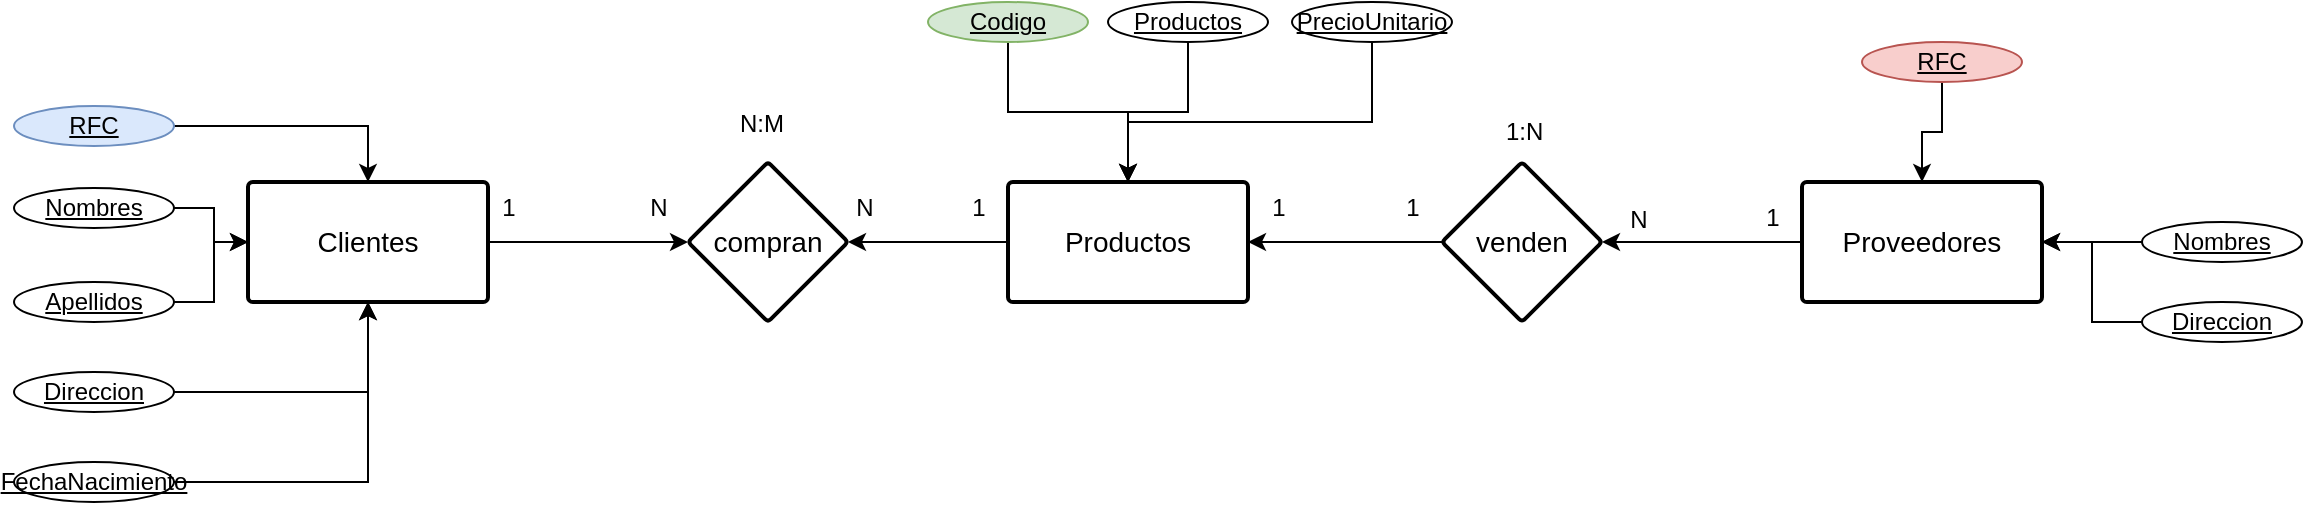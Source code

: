 <mxfile version="21.6.9" type="github">
  <diagram name="Página-1" id="FrBDQu9QCX3IIZR1dz-c">
    <mxGraphModel dx="931" dy="757" grid="1" gridSize="10" guides="1" tooltips="1" connect="1" arrows="1" fold="1" page="1" pageScale="1" pageWidth="827" pageHeight="1169" math="0" shadow="0">
      <root>
        <mxCell id="0" />
        <mxCell id="1" parent="0" />
        <mxCell id="JGm3yhqLxZ4rhfQcIqwh-86" value="" style="edgeStyle=orthogonalEdgeStyle;rounded=0;orthogonalLoop=1;jettySize=auto;html=1;" edge="1" parent="1" source="JGm3yhqLxZ4rhfQcIqwh-39" target="JGm3yhqLxZ4rhfQcIqwh-63">
          <mxGeometry relative="1" as="geometry" />
        </mxCell>
        <mxCell id="JGm3yhqLxZ4rhfQcIqwh-39" value="RFC" style="ellipse;whiteSpace=wrap;html=1;align=center;fontStyle=4;fillColor=#dae8fc;strokeColor=#6c8ebf;" vertex="1" parent="1">
          <mxGeometry x="93" y="142" width="80" height="20" as="geometry" />
        </mxCell>
        <mxCell id="JGm3yhqLxZ4rhfQcIqwh-50" value="" style="edgeStyle=orthogonalEdgeStyle;rounded=0;orthogonalLoop=1;jettySize=auto;html=1;" edge="1" parent="1" source="JGm3yhqLxZ4rhfQcIqwh-63" target="JGm3yhqLxZ4rhfQcIqwh-49">
          <mxGeometry relative="1" as="geometry">
            <mxPoint x="330" y="210.0" as="sourcePoint" />
          </mxGeometry>
        </mxCell>
        <mxCell id="JGm3yhqLxZ4rhfQcIqwh-52" value="" style="edgeStyle=orthogonalEdgeStyle;rounded=0;orthogonalLoop=1;jettySize=auto;html=1;" edge="1" parent="1" source="JGm3yhqLxZ4rhfQcIqwh-51" target="JGm3yhqLxZ4rhfQcIqwh-49">
          <mxGeometry relative="1" as="geometry" />
        </mxCell>
        <mxCell id="JGm3yhqLxZ4rhfQcIqwh-49" value="compran" style="rhombus;whiteSpace=wrap;html=1;fontSize=14;fontStyle=0;startSize=50;rounded=1;strokeWidth=2;shadow=0;dashed=0;arcSize=4;" vertex="1" parent="1">
          <mxGeometry x="430" y="170" width="80" height="80" as="geometry" />
        </mxCell>
        <mxCell id="JGm3yhqLxZ4rhfQcIqwh-54" value="" style="edgeStyle=orthogonalEdgeStyle;rounded=0;orthogonalLoop=1;jettySize=auto;html=1;" edge="1" parent="1" source="JGm3yhqLxZ4rhfQcIqwh-53" target="JGm3yhqLxZ4rhfQcIqwh-51">
          <mxGeometry relative="1" as="geometry" />
        </mxCell>
        <mxCell id="JGm3yhqLxZ4rhfQcIqwh-51" value="Productos" style="whiteSpace=wrap;html=1;fontSize=14;fontStyle=0;startSize=50;rounded=1;strokeWidth=2;shadow=0;dashed=0;arcSize=4;" vertex="1" parent="1">
          <mxGeometry x="590" y="180" width="120" height="60" as="geometry" />
        </mxCell>
        <mxCell id="JGm3yhqLxZ4rhfQcIqwh-56" value="" style="edgeStyle=orthogonalEdgeStyle;rounded=0;orthogonalLoop=1;jettySize=auto;html=1;" edge="1" parent="1" source="JGm3yhqLxZ4rhfQcIqwh-55" target="JGm3yhqLxZ4rhfQcIqwh-53">
          <mxGeometry relative="1" as="geometry" />
        </mxCell>
        <mxCell id="JGm3yhqLxZ4rhfQcIqwh-53" value="venden" style="rhombus;whiteSpace=wrap;html=1;fontSize=14;fontStyle=0;startSize=50;rounded=1;strokeWidth=2;shadow=0;dashed=0;arcSize=4;" vertex="1" parent="1">
          <mxGeometry x="807" y="170" width="80" height="80" as="geometry" />
        </mxCell>
        <mxCell id="JGm3yhqLxZ4rhfQcIqwh-55" value="Proveedores" style="whiteSpace=wrap;html=1;fontSize=14;fontStyle=0;startSize=50;rounded=1;strokeWidth=2;shadow=0;dashed=0;arcSize=4;" vertex="1" parent="1">
          <mxGeometry x="987" y="180" width="120" height="60" as="geometry" />
        </mxCell>
        <mxCell id="JGm3yhqLxZ4rhfQcIqwh-63" value="Clientes" style="whiteSpace=wrap;html=1;fontSize=14;fontStyle=0;startSize=50;rounded=1;strokeWidth=2;shadow=0;dashed=0;arcSize=4;" vertex="1" parent="1">
          <mxGeometry x="210" y="180" width="120" height="60" as="geometry" />
        </mxCell>
        <mxCell id="JGm3yhqLxZ4rhfQcIqwh-76" value="1" style="text;html=1;align=center;verticalAlign=middle;resizable=0;points=[];autosize=1;strokeColor=none;fillColor=none;" vertex="1" parent="1">
          <mxGeometry x="325" y="178" width="30" height="30" as="geometry" />
        </mxCell>
        <mxCell id="JGm3yhqLxZ4rhfQcIqwh-90" value="" style="edgeStyle=orthogonalEdgeStyle;rounded=0;orthogonalLoop=1;jettySize=auto;html=1;" edge="1" parent="1" source="JGm3yhqLxZ4rhfQcIqwh-78" target="JGm3yhqLxZ4rhfQcIqwh-63">
          <mxGeometry relative="1" as="geometry" />
        </mxCell>
        <mxCell id="JGm3yhqLxZ4rhfQcIqwh-78" value="FechaNacimiento" style="ellipse;whiteSpace=wrap;html=1;align=center;fontStyle=4;" vertex="1" parent="1">
          <mxGeometry x="93" y="320" width="80" height="20" as="geometry" />
        </mxCell>
        <mxCell id="JGm3yhqLxZ4rhfQcIqwh-89" value="" style="edgeStyle=orthogonalEdgeStyle;rounded=0;orthogonalLoop=1;jettySize=auto;html=1;" edge="1" parent="1" source="JGm3yhqLxZ4rhfQcIqwh-79" target="JGm3yhqLxZ4rhfQcIqwh-63">
          <mxGeometry relative="1" as="geometry" />
        </mxCell>
        <mxCell id="JGm3yhqLxZ4rhfQcIqwh-79" value="Direccion" style="ellipse;whiteSpace=wrap;html=1;align=center;fontStyle=4;" vertex="1" parent="1">
          <mxGeometry x="93" y="275" width="80" height="20" as="geometry" />
        </mxCell>
        <mxCell id="JGm3yhqLxZ4rhfQcIqwh-88" value="" style="edgeStyle=orthogonalEdgeStyle;rounded=0;orthogonalLoop=1;jettySize=auto;html=1;" edge="1" parent="1" source="JGm3yhqLxZ4rhfQcIqwh-80" target="JGm3yhqLxZ4rhfQcIqwh-63">
          <mxGeometry relative="1" as="geometry" />
        </mxCell>
        <mxCell id="JGm3yhqLxZ4rhfQcIqwh-80" value="Apellidos&lt;br&gt;" style="ellipse;whiteSpace=wrap;html=1;align=center;fontStyle=4;" vertex="1" parent="1">
          <mxGeometry x="93" y="230" width="80" height="20" as="geometry" />
        </mxCell>
        <mxCell id="JGm3yhqLxZ4rhfQcIqwh-87" value="" style="edgeStyle=orthogonalEdgeStyle;rounded=0;orthogonalLoop=1;jettySize=auto;html=1;" edge="1" parent="1" source="JGm3yhqLxZ4rhfQcIqwh-81" target="JGm3yhqLxZ4rhfQcIqwh-63">
          <mxGeometry relative="1" as="geometry" />
        </mxCell>
        <mxCell id="JGm3yhqLxZ4rhfQcIqwh-81" value="Nombres" style="ellipse;whiteSpace=wrap;html=1;align=center;fontStyle=4;" vertex="1" parent="1">
          <mxGeometry x="93" y="183" width="80" height="20" as="geometry" />
        </mxCell>
        <mxCell id="JGm3yhqLxZ4rhfQcIqwh-96" value="" style="edgeStyle=orthogonalEdgeStyle;rounded=0;orthogonalLoop=1;jettySize=auto;html=1;" edge="1" parent="1" source="JGm3yhqLxZ4rhfQcIqwh-92" target="JGm3yhqLxZ4rhfQcIqwh-55">
          <mxGeometry relative="1" as="geometry" />
        </mxCell>
        <mxCell id="JGm3yhqLxZ4rhfQcIqwh-92" value="Direccion" style="ellipse;whiteSpace=wrap;html=1;align=center;fontStyle=4;" vertex="1" parent="1">
          <mxGeometry x="1157" y="240" width="80" height="20" as="geometry" />
        </mxCell>
        <mxCell id="JGm3yhqLxZ4rhfQcIqwh-95" value="" style="edgeStyle=orthogonalEdgeStyle;rounded=0;orthogonalLoop=1;jettySize=auto;html=1;" edge="1" parent="1" source="JGm3yhqLxZ4rhfQcIqwh-93" target="JGm3yhqLxZ4rhfQcIqwh-55">
          <mxGeometry relative="1" as="geometry" />
        </mxCell>
        <mxCell id="JGm3yhqLxZ4rhfQcIqwh-93" value="Nombres" style="ellipse;whiteSpace=wrap;html=1;align=center;fontStyle=4;" vertex="1" parent="1">
          <mxGeometry x="1157" y="200" width="80" height="20" as="geometry" />
        </mxCell>
        <mxCell id="JGm3yhqLxZ4rhfQcIqwh-97" value="" style="edgeStyle=orthogonalEdgeStyle;rounded=0;orthogonalLoop=1;jettySize=auto;html=1;" edge="1" parent="1" source="JGm3yhqLxZ4rhfQcIqwh-94" target="JGm3yhqLxZ4rhfQcIqwh-55">
          <mxGeometry relative="1" as="geometry" />
        </mxCell>
        <mxCell id="JGm3yhqLxZ4rhfQcIqwh-94" value="RFC" style="ellipse;whiteSpace=wrap;html=1;align=center;fontStyle=4;fillColor=#f8cecc;strokeColor=#b85450;" vertex="1" parent="1">
          <mxGeometry x="1017" y="110" width="80" height="20" as="geometry" />
        </mxCell>
        <mxCell id="JGm3yhqLxZ4rhfQcIqwh-101" value="" style="edgeStyle=orthogonalEdgeStyle;rounded=0;orthogonalLoop=1;jettySize=auto;html=1;" edge="1" parent="1" source="JGm3yhqLxZ4rhfQcIqwh-98" target="JGm3yhqLxZ4rhfQcIqwh-51">
          <mxGeometry relative="1" as="geometry" />
        </mxCell>
        <mxCell id="JGm3yhqLxZ4rhfQcIqwh-98" value="Codigo" style="ellipse;whiteSpace=wrap;html=1;align=center;fontStyle=4;fillColor=#d5e8d4;strokeColor=#82b366;" vertex="1" parent="1">
          <mxGeometry x="550" y="90" width="80" height="20" as="geometry" />
        </mxCell>
        <mxCell id="JGm3yhqLxZ4rhfQcIqwh-102" value="" style="edgeStyle=orthogonalEdgeStyle;rounded=0;orthogonalLoop=1;jettySize=auto;html=1;" edge="1" parent="1" source="JGm3yhqLxZ4rhfQcIqwh-99" target="JGm3yhqLxZ4rhfQcIqwh-51">
          <mxGeometry relative="1" as="geometry" />
        </mxCell>
        <mxCell id="JGm3yhqLxZ4rhfQcIqwh-99" value="Productos" style="ellipse;whiteSpace=wrap;html=1;align=center;fontStyle=4;" vertex="1" parent="1">
          <mxGeometry x="640" y="90" width="80" height="20" as="geometry" />
        </mxCell>
        <mxCell id="JGm3yhqLxZ4rhfQcIqwh-119" value="" style="edgeStyle=orthogonalEdgeStyle;rounded=0;orthogonalLoop=1;jettySize=auto;html=1;" edge="1" parent="1" source="JGm3yhqLxZ4rhfQcIqwh-100" target="JGm3yhqLxZ4rhfQcIqwh-51">
          <mxGeometry relative="1" as="geometry">
            <Array as="points">
              <mxPoint x="772" y="150" />
              <mxPoint x="650" y="150" />
            </Array>
          </mxGeometry>
        </mxCell>
        <mxCell id="JGm3yhqLxZ4rhfQcIqwh-100" value="PrecioUnitario" style="ellipse;whiteSpace=wrap;html=1;align=center;fontStyle=4;" vertex="1" parent="1">
          <mxGeometry x="732" y="90" width="80" height="20" as="geometry" />
        </mxCell>
        <mxCell id="JGm3yhqLxZ4rhfQcIqwh-104" value="N:M" style="text;strokeColor=none;fillColor=none;spacingLeft=4;spacingRight=4;overflow=hidden;rotatable=0;points=[[0,0.5],[1,0.5]];portConstraint=eastwest;fontSize=12;whiteSpace=wrap;html=1;" vertex="1" parent="1">
          <mxGeometry x="450" y="137" width="40" height="30" as="geometry" />
        </mxCell>
        <mxCell id="JGm3yhqLxZ4rhfQcIqwh-106" value="N" style="text;html=1;align=center;verticalAlign=middle;resizable=0;points=[];autosize=1;strokeColor=none;fillColor=none;" vertex="1" parent="1">
          <mxGeometry x="400" y="178" width="30" height="30" as="geometry" />
        </mxCell>
        <mxCell id="JGm3yhqLxZ4rhfQcIqwh-108" value="N" style="text;html=1;align=center;verticalAlign=middle;resizable=0;points=[];autosize=1;strokeColor=none;fillColor=none;" vertex="1" parent="1">
          <mxGeometry x="503" y="178" width="30" height="30" as="geometry" />
        </mxCell>
        <mxCell id="JGm3yhqLxZ4rhfQcIqwh-109" value="1" style="text;html=1;align=center;verticalAlign=middle;resizable=0;points=[];autosize=1;strokeColor=none;fillColor=none;" vertex="1" parent="1">
          <mxGeometry x="560" y="178" width="30" height="30" as="geometry" />
        </mxCell>
        <mxCell id="JGm3yhqLxZ4rhfQcIqwh-110" value="1" style="text;html=1;align=center;verticalAlign=middle;resizable=0;points=[];autosize=1;strokeColor=none;fillColor=none;" vertex="1" parent="1">
          <mxGeometry x="957" y="183" width="30" height="30" as="geometry" />
        </mxCell>
        <mxCell id="JGm3yhqLxZ4rhfQcIqwh-111" value="N" style="text;html=1;align=center;verticalAlign=middle;resizable=0;points=[];autosize=1;strokeColor=none;fillColor=none;" vertex="1" parent="1">
          <mxGeometry x="890" y="184" width="30" height="30" as="geometry" />
        </mxCell>
        <mxCell id="JGm3yhqLxZ4rhfQcIqwh-113" value="1" style="text;html=1;align=center;verticalAlign=middle;resizable=0;points=[];autosize=1;strokeColor=none;fillColor=none;" vertex="1" parent="1">
          <mxGeometry x="777" y="178" width="30" height="30" as="geometry" />
        </mxCell>
        <mxCell id="JGm3yhqLxZ4rhfQcIqwh-114" value="1" style="text;html=1;align=center;verticalAlign=middle;resizable=0;points=[];autosize=1;strokeColor=none;fillColor=none;" vertex="1" parent="1">
          <mxGeometry x="710" y="178" width="30" height="30" as="geometry" />
        </mxCell>
        <mxCell id="JGm3yhqLxZ4rhfQcIqwh-115" value="1:N" style="text;strokeColor=none;fillColor=none;spacingLeft=4;spacingRight=4;overflow=hidden;rotatable=0;points=[[0,0.5],[1,0.5]];portConstraint=eastwest;fontSize=12;whiteSpace=wrap;html=1;" vertex="1" parent="1">
          <mxGeometry x="833" y="141" width="40" height="30" as="geometry" />
        </mxCell>
      </root>
    </mxGraphModel>
  </diagram>
</mxfile>
